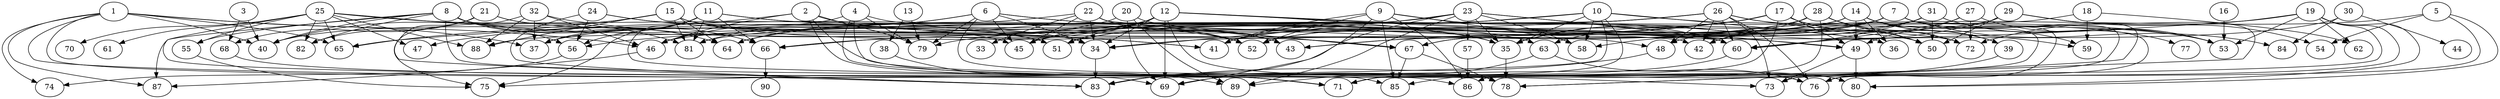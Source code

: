 // DAG automatically generated by daggen at Wed Apr 12 12:23:38 2017
// ./daggen --dot -n 90 --jump=5 --fat=0.8 --regularity=0.6 --density=0.2 
digraph G {
  1 [size="35455901281", alpha="0.15"]
  1 -> 37 [size ="679477248"]
  1 -> 40 [size ="679477248"]
  1 -> 46 [size ="679477248"]
  1 -> 65 [size ="679477248"]
  1 -> 74 [size ="679477248"]
  1 -> 83 [size ="679477248"]
  1 -> 86 [size ="679477248"]
  1 -> 87 [size ="679477248"]
  2 [size="134217728000", alpha="0.16"]
  2 -> 46 [size ="209715200"]
  2 -> 47 [size ="209715200"]
  2 -> 52 [size ="209715200"]
  2 -> 71 [size ="209715200"]
  2 -> 79 [size ="209715200"]
  2 -> 80 [size ="209715200"]
  3 [size="27281680130", alpha="0.11"]
  3 -> 40 [size ="75497472"]
  3 -> 68 [size ="75497472"]
  4 [size="3129396329", alpha="0.15"]
  4 -> 35 [size ="75497472"]
  4 -> 40 [size ="75497472"]
  4 -> 71 [size ="75497472"]
  4 -> 79 [size ="75497472"]
  4 -> 85 [size ="75497472"]
  5 [size="22461743213", alpha="0.13"]
  5 -> 48 [size ="33554432"]
  5 -> 54 [size ="33554432"]
  5 -> 76 [size ="33554432"]
  5 -> 80 [size ="33554432"]
  6 [size="13018622269", alpha="0.01"]
  6 -> 34 [size ="679477248"]
  6 -> 35 [size ="679477248"]
  6 -> 45 [size ="679477248"]
  6 -> 46 [size ="679477248"]
  6 -> 63 [size ="679477248"]
  6 -> 78 [size ="679477248"]
  6 -> 79 [size ="679477248"]
  6 -> 81 [size ="679477248"]
  7 [size="103516541741", alpha="0.15"]
  7 -> 34 [size ="209715200"]
  7 -> 42 [size ="209715200"]
  7 -> 43 [size ="209715200"]
  7 -> 51 [size ="209715200"]
  7 -> 63 [size ="209715200"]
  7 -> 67 [size ="209715200"]
  7 -> 76 [size ="209715200"]
  7 -> 78 [size ="209715200"]
  7 -> 84 [size ="209715200"]
  7 -> 86 [size ="209715200"]
  8 [size="1504758102", alpha="0.02"]
  8 -> 40 [size ="134217728"]
  8 -> 48 [size ="134217728"]
  8 -> 51 [size ="134217728"]
  8 -> 55 [size ="134217728"]
  8 -> 56 [size ="134217728"]
  8 -> 64 [size ="134217728"]
  8 -> 66 [size ="134217728"]
  8 -> 76 [size ="134217728"]
  8 -> 82 [size ="134217728"]
  8 -> 87 [size ="134217728"]
  9 [size="951006686024", alpha="0.05"]
  9 -> 41 [size ="679477248"]
  9 -> 52 [size ="679477248"]
  9 -> 58 [size ="679477248"]
  9 -> 60 [size ="679477248"]
  9 -> 69 [size ="679477248"]
  9 -> 85 [size ="679477248"]
  9 -> 86 [size ="679477248"]
  10 [size="782757789696", alpha="0.19"]
  10 -> 35 [size ="679477248"]
  10 -> 36 [size ="679477248"]
  10 -> 41 [size ="679477248"]
  10 -> 45 [size ="679477248"]
  10 -> 53 [size ="679477248"]
  10 -> 58 [size ="679477248"]
  10 -> 71 [size ="679477248"]
  10 -> 75 [size ="679477248"]
  11 [size="9644185891", alpha="0.11"]
  11 -> 37 [size ="209715200"]
  11 -> 49 [size ="209715200"]
  11 -> 50 [size ="209715200"]
  11 -> 56 [size ="209715200"]
  11 -> 66 [size ="209715200"]
  11 -> 73 [size ="209715200"]
  11 -> 75 [size ="209715200"]
  11 -> 81 [size ="209715200"]
  12 [size="6476444129", alpha="0.06"]
  12 -> 34 [size ="134217728"]
  12 -> 35 [size ="134217728"]
  12 -> 37 [size ="134217728"]
  12 -> 42 [size ="134217728"]
  12 -> 45 [size ="134217728"]
  12 -> 51 [size ="134217728"]
  12 -> 60 [size ="134217728"]
  12 -> 66 [size ="134217728"]
  12 -> 69 [size ="134217728"]
  12 -> 80 [size ="134217728"]
  13 [size="2770967240", alpha="0.19"]
  13 -> 38 [size ="75497472"]
  13 -> 79 [size ="75497472"]
  14 [size="825693951732", alpha="0.03"]
  14 -> 36 [size ="536870912"]
  14 -> 39 [size ="536870912"]
  14 -> 41 [size ="536870912"]
  14 -> 49 [size ="536870912"]
  14 -> 51 [size ="536870912"]
  14 -> 52 [size ="536870912"]
  14 -> 59 [size ="536870912"]
  14 -> 76 [size ="536870912"]
  14 -> 86 [size ="536870912"]
  15 [size="2705057718", alpha="0.08"]
  15 -> 40 [size ="75497472"]
  15 -> 43 [size ="75497472"]
  15 -> 64 [size ="75497472"]
  15 -> 65 [size ="75497472"]
  15 -> 67 [size ="75497472"]
  15 -> 72 [size ="75497472"]
  15 -> 81 [size ="75497472"]
  15 -> 88 [size ="75497472"]
  16 [size="13876715658", alpha="0.08"]
  16 -> 53 [size ="301989888"]
  17 [size="230323637548", alpha="0.05"]
  17 -> 35 [size ="301989888"]
  17 -> 43 [size ="301989888"]
  17 -> 49 [size ="301989888"]
  17 -> 50 [size ="301989888"]
  17 -> 71 [size ="301989888"]
  17 -> 72 [size ="301989888"]
  17 -> 79 [size ="301989888"]
  18 [size="706577315912", alpha="0.02"]
  18 -> 59 [size ="536870912"]
  18 -> 62 [size ="536870912"]
  18 -> 81 [size ="536870912"]
  19 [size="246396827701", alpha="0.14"]
  19 -> 53 [size ="209715200"]
  19 -> 62 [size ="209715200"]
  19 -> 66 [size ="209715200"]
  19 -> 71 [size ="209715200"]
  19 -> 72 [size ="209715200"]
  19 -> 73 [size ="209715200"]
  19 -> 80 [size ="209715200"]
  20 [size="310754635692", alpha="0.11"]
  20 -> 64 [size ="209715200"]
  20 -> 67 [size ="209715200"]
  20 -> 69 [size ="209715200"]
  20 -> 89 [size ="209715200"]
  21 [size="313727939544", alpha="0.03"]
  21 -> 34 [size ="209715200"]
  21 -> 45 [size ="209715200"]
  21 -> 68 [size ="209715200"]
  21 -> 82 [size ="209715200"]
  21 -> 83 [size ="209715200"]
  22 [size="782757789696", alpha="0.20"]
  22 -> 33 [size ="679477248"]
  22 -> 34 [size ="679477248"]
  22 -> 37 [size ="679477248"]
  22 -> 43 [size ="679477248"]
  22 -> 45 [size ="679477248"]
  22 -> 52 [size ="679477248"]
  22 -> 67 [size ="679477248"]
  23 [size="671861098", alpha="0.12"]
  23 -> 34 [size ="33554432"]
  23 -> 35 [size ="33554432"]
  23 -> 49 [size ="33554432"]
  23 -> 56 [size ="33554432"]
  23 -> 57 [size ="33554432"]
  23 -> 58 [size ="33554432"]
  23 -> 60 [size ="33554432"]
  23 -> 83 [size ="33554432"]
  23 -> 89 [size ="33554432"]
  24 [size="50922580412", alpha="0.08"]
  24 -> 41 [size ="838860800"]
  24 -> 52 [size ="838860800"]
  24 -> 56 [size ="838860800"]
  24 -> 83 [size ="838860800"]
  25 [size="9367050089", alpha="0.01"]
  25 -> 47 [size ="209715200"]
  25 -> 51 [size ="209715200"]
  25 -> 55 [size ="209715200"]
  25 -> 61 [size ="209715200"]
  25 -> 65 [size ="209715200"]
  25 -> 69 [size ="209715200"]
  25 -> 70 [size ="209715200"]
  25 -> 81 [size ="209715200"]
  25 -> 82 [size ="209715200"]
  25 -> 88 [size ="209715200"]
  26 [size="11867853923", alpha="0.17"]
  26 -> 42 [size ="209715200"]
  26 -> 45 [size ="209715200"]
  26 -> 46 [size ="209715200"]
  26 -> 48 [size ="209715200"]
  26 -> 53 [size ="209715200"]
  26 -> 59 [size ="209715200"]
  26 -> 60 [size ="209715200"]
  26 -> 65 [size ="209715200"]
  26 -> 73 [size ="209715200"]
  26 -> 76 [size ="209715200"]
  27 [size="555115332144", alpha="0.00"]
  27 -> 49 [size ="411041792"]
  27 -> 53 [size ="411041792"]
  27 -> 60 [size ="411041792"]
  27 -> 72 [size ="411041792"]
  28 [size="556606211720", alpha="0.03"]
  28 -> 39 [size ="536870912"]
  28 -> 42 [size ="536870912"]
  28 -> 50 [size ="536870912"]
  28 -> 64 [size ="536870912"]
  28 -> 72 [size ="536870912"]
  28 -> 85 [size ="536870912"]
  29 [size="231928233984", alpha="0.07"]
  29 -> 50 [size ="301989888"]
  29 -> 54 [size ="301989888"]
  29 -> 58 [size ="301989888"]
  29 -> 78 [size ="301989888"]
  29 -> 88 [size ="301989888"]
  30 [size="368293445632", alpha="0.12"]
  30 -> 44 [size ="411041792"]
  30 -> 60 [size ="411041792"]
  30 -> 84 [size ="411041792"]
  31 [size="897118821254", alpha="0.15"]
  31 -> 35 [size ="679477248"]
  31 -> 50 [size ="679477248"]
  31 -> 52 [size ="679477248"]
  31 -> 53 [size ="679477248"]
  31 -> 60 [size ="679477248"]
  31 -> 67 [size ="679477248"]
  31 -> 77 [size ="679477248"]
  32 [size="9466742380", alpha="0.01"]
  32 -> 37 [size ="536870912"]
  32 -> 41 [size ="536870912"]
  32 -> 46 [size ="536870912"]
  32 -> 75 [size ="536870912"]
  32 -> 88 [size ="536870912"]
  33 [size="34372862727", alpha="0.05"]
  34 [size="8023451469", alpha="0.04"]
  34 -> 83 [size ="411041792"]
  35 [size="1523710465", alpha="0.15"]
  35 -> 78 [size ="33554432"]
  36 [size="6770386348", alpha="0.15"]
  37 [size="14375233539", alpha="0.08"]
  38 [size="604472199561", alpha="0.14"]
  38 -> 89 [size ="679477248"]
  39 [size="28991029248", alpha="0.18"]
  39 -> 69 [size ="75497472"]
  40 [size="8221860376", alpha="0.04"]
  41 [size="68719476736", alpha="0.19"]
  42 [size="2937497719", alpha="0.04"]
  43 [size="49069857153", alpha="0.09"]
  44 [size="28991029248", alpha="0.19"]
  45 [size="8589934592", alpha="0.19"]
  46 [size="549755813888", alpha="0.20"]
  46 -> 87 [size ="536870912"]
  47 [size="5658116159", alpha="0.19"]
  48 [size="576350230575", alpha="0.20"]
  48 -> 83 [size ="411041792"]
  49 [size="770291523488", alpha="0.01"]
  49 -> 73 [size ="679477248"]
  49 -> 80 [size ="679477248"]
  50 [size="21245134241", alpha="0.08"]
  51 [size="134217728000", alpha="0.11"]
  52 [size="8370792551", alpha="0.03"]
  53 [size="279969136854", alpha="0.03"]
  54 [size="28991029248", alpha="0.15"]
  55 [size="782757789696", alpha="0.10"]
  55 -> 75 [size ="679477248"]
  56 [size="782757789696", alpha="0.14"]
  56 -> 74 [size ="679477248"]
  57 [size="231928233984", alpha="0.14"]
  57 -> 86 [size ="301989888"]
  58 [size="2432435334", alpha="0.18"]
  59 [size="4616691694", alpha="0.05"]
  60 [size="2036426082", alpha="0.08"]
  60 -> 83 [size ="33554432"]
  61 [size="17911404102", alpha="0.19"]
  62 [size="3498839431", alpha="0.01"]
  63 [size="17396223674", alpha="0.12"]
  63 -> 76 [size ="536870912"]
  63 -> 89 [size ="536870912"]
  64 [size="68719476736", alpha="0.17"]
  65 [size="2389883646", alpha="0.18"]
  66 [size="1469184496", alpha="0.05"]
  66 -> 90 [size ="33554432"]
  67 [size="368293445632", alpha="0.12"]
  67 -> 78 [size ="411041792"]
  67 -> 85 [size ="411041792"]
  68 [size="4282254824", alpha="0.19"]
  68 -> 71 [size ="75497472"]
  69 [size="120062463888", alpha="0.10"]
  70 [size="3308783500", alpha="0.19"]
  71 [size="429974987", alpha="0.08"]
  72 [size="8589934592", alpha="0.10"]
  73 [size="1176893079336", alpha="0.19"]
  74 [size="134217728000", alpha="0.00"]
  75 [size="231928233984", alpha="0.14"]
  76 [size="368293445632", alpha="0.18"]
  77 [size="28991029248", alpha="0.07"]
  78 [size="202209734604", alpha="0.06"]
  79 [size="1771408726", alpha="0.03"]
  80 [size="661694216450", alpha="0.11"]
  81 [size="200395200200", alpha="0.04"]
  82 [size="254194213206", alpha="0.17"]
  83 [size="231928233984", alpha="0.01"]
  84 [size="160051749531", alpha="0.12"]
  85 [size="20261837249", alpha="0.02"]
  86 [size="3921821626", alpha="0.09"]
  87 [size="13071545753", alpha="0.13"]
  88 [size="42353376441", alpha="0.18"]
  89 [size="9827150404", alpha="0.15"]
  90 [size="140560680011", alpha="0.18"]
}
